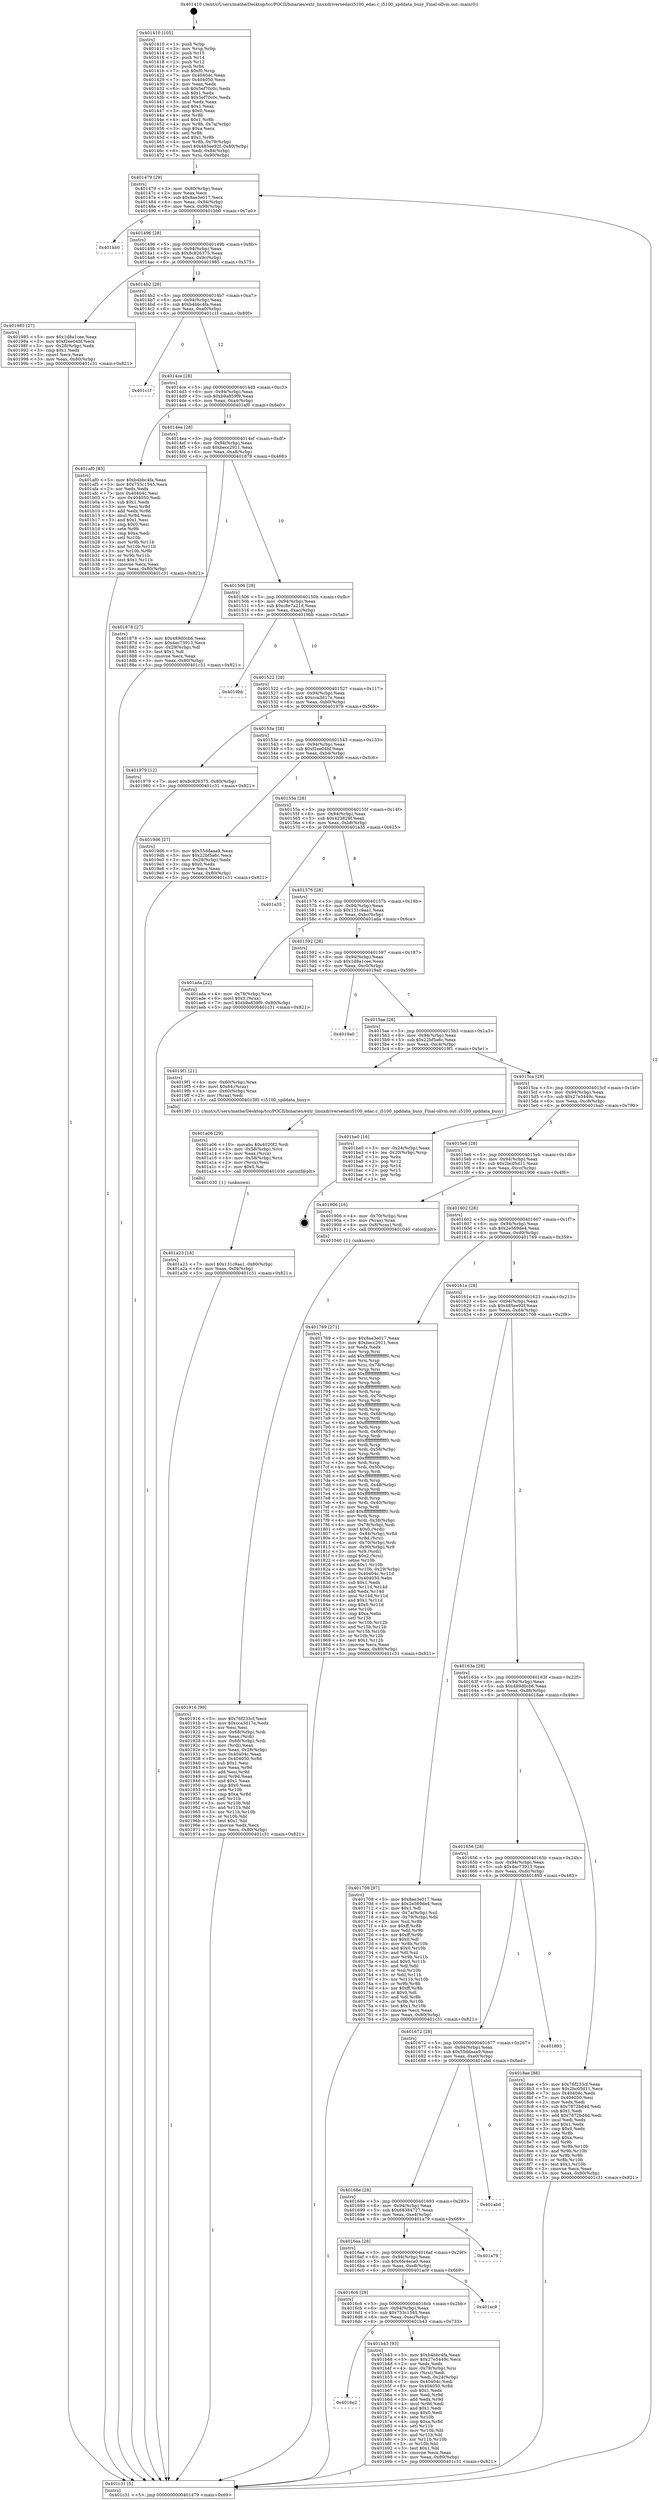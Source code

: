 digraph "0x401410" {
  label = "0x401410 (/mnt/c/Users/mathe/Desktop/tcc/POCII/binaries/extr_linuxdriversedaci5100_edac.c_i5100_spddata_busy_Final-ollvm.out::main(0))"
  labelloc = "t"
  node[shape=record]

  Entry [label="",width=0.3,height=0.3,shape=circle,fillcolor=black,style=filled]
  "0x401479" [label="{
     0x401479 [29]\l
     | [instrs]\l
     &nbsp;&nbsp;0x401479 \<+3\>: mov -0x80(%rbp),%eax\l
     &nbsp;&nbsp;0x40147c \<+2\>: mov %eax,%ecx\l
     &nbsp;&nbsp;0x40147e \<+6\>: sub $0x8ae3e017,%ecx\l
     &nbsp;&nbsp;0x401484 \<+6\>: mov %eax,-0x94(%rbp)\l
     &nbsp;&nbsp;0x40148a \<+6\>: mov %ecx,-0x98(%rbp)\l
     &nbsp;&nbsp;0x401490 \<+6\>: je 0000000000401bb0 \<main+0x7a0\>\l
  }"]
  "0x401bb0" [label="{
     0x401bb0\l
  }", style=dashed]
  "0x401496" [label="{
     0x401496 [28]\l
     | [instrs]\l
     &nbsp;&nbsp;0x401496 \<+5\>: jmp 000000000040149b \<main+0x8b\>\l
     &nbsp;&nbsp;0x40149b \<+6\>: mov -0x94(%rbp),%eax\l
     &nbsp;&nbsp;0x4014a1 \<+5\>: sub $0x8c826375,%eax\l
     &nbsp;&nbsp;0x4014a6 \<+6\>: mov %eax,-0x9c(%rbp)\l
     &nbsp;&nbsp;0x4014ac \<+6\>: je 0000000000401985 \<main+0x575\>\l
  }"]
  Exit [label="",width=0.3,height=0.3,shape=circle,fillcolor=black,style=filled,peripheries=2]
  "0x401985" [label="{
     0x401985 [27]\l
     | [instrs]\l
     &nbsp;&nbsp;0x401985 \<+5\>: mov $0x1d8a1cee,%eax\l
     &nbsp;&nbsp;0x40198a \<+5\>: mov $0xf2ee04bf,%ecx\l
     &nbsp;&nbsp;0x40198f \<+3\>: mov -0x28(%rbp),%edx\l
     &nbsp;&nbsp;0x401992 \<+3\>: cmp $0x1,%edx\l
     &nbsp;&nbsp;0x401995 \<+3\>: cmovl %ecx,%eax\l
     &nbsp;&nbsp;0x401998 \<+3\>: mov %eax,-0x80(%rbp)\l
     &nbsp;&nbsp;0x40199b \<+5\>: jmp 0000000000401c31 \<main+0x821\>\l
  }"]
  "0x4014b2" [label="{
     0x4014b2 [28]\l
     | [instrs]\l
     &nbsp;&nbsp;0x4014b2 \<+5\>: jmp 00000000004014b7 \<main+0xa7\>\l
     &nbsp;&nbsp;0x4014b7 \<+6\>: mov -0x94(%rbp),%eax\l
     &nbsp;&nbsp;0x4014bd \<+5\>: sub $0xb4bbc4fa,%eax\l
     &nbsp;&nbsp;0x4014c2 \<+6\>: mov %eax,-0xa0(%rbp)\l
     &nbsp;&nbsp;0x4014c8 \<+6\>: je 0000000000401c1f \<main+0x80f\>\l
  }"]
  "0x4016e2" [label="{
     0x4016e2\l
  }", style=dashed]
  "0x401c1f" [label="{
     0x401c1f\l
  }", style=dashed]
  "0x4014ce" [label="{
     0x4014ce [28]\l
     | [instrs]\l
     &nbsp;&nbsp;0x4014ce \<+5\>: jmp 00000000004014d3 \<main+0xc3\>\l
     &nbsp;&nbsp;0x4014d3 \<+6\>: mov -0x94(%rbp),%eax\l
     &nbsp;&nbsp;0x4014d9 \<+5\>: sub $0xb9a859f9,%eax\l
     &nbsp;&nbsp;0x4014de \<+6\>: mov %eax,-0xa4(%rbp)\l
     &nbsp;&nbsp;0x4014e4 \<+6\>: je 0000000000401af0 \<main+0x6e0\>\l
  }"]
  "0x401b43" [label="{
     0x401b43 [93]\l
     | [instrs]\l
     &nbsp;&nbsp;0x401b43 \<+5\>: mov $0xb4bbc4fa,%eax\l
     &nbsp;&nbsp;0x401b48 \<+5\>: mov $0x27e5449c,%ecx\l
     &nbsp;&nbsp;0x401b4d \<+2\>: xor %edx,%edx\l
     &nbsp;&nbsp;0x401b4f \<+4\>: mov -0x78(%rbp),%rsi\l
     &nbsp;&nbsp;0x401b53 \<+2\>: mov (%rsi),%edi\l
     &nbsp;&nbsp;0x401b55 \<+3\>: mov %edi,-0x24(%rbp)\l
     &nbsp;&nbsp;0x401b58 \<+7\>: mov 0x40404c,%edi\l
     &nbsp;&nbsp;0x401b5f \<+8\>: mov 0x404050,%r8d\l
     &nbsp;&nbsp;0x401b67 \<+3\>: sub $0x1,%edx\l
     &nbsp;&nbsp;0x401b6a \<+3\>: mov %edi,%r9d\l
     &nbsp;&nbsp;0x401b6d \<+3\>: add %edx,%r9d\l
     &nbsp;&nbsp;0x401b70 \<+4\>: imul %r9d,%edi\l
     &nbsp;&nbsp;0x401b74 \<+3\>: and $0x1,%edi\l
     &nbsp;&nbsp;0x401b77 \<+3\>: cmp $0x0,%edi\l
     &nbsp;&nbsp;0x401b7a \<+4\>: sete %r10b\l
     &nbsp;&nbsp;0x401b7e \<+4\>: cmp $0xa,%r8d\l
     &nbsp;&nbsp;0x401b82 \<+4\>: setl %r11b\l
     &nbsp;&nbsp;0x401b86 \<+3\>: mov %r10b,%bl\l
     &nbsp;&nbsp;0x401b89 \<+3\>: and %r11b,%bl\l
     &nbsp;&nbsp;0x401b8c \<+3\>: xor %r11b,%r10b\l
     &nbsp;&nbsp;0x401b8f \<+3\>: or %r10b,%bl\l
     &nbsp;&nbsp;0x401b92 \<+3\>: test $0x1,%bl\l
     &nbsp;&nbsp;0x401b95 \<+3\>: cmovne %ecx,%eax\l
     &nbsp;&nbsp;0x401b98 \<+3\>: mov %eax,-0x80(%rbp)\l
     &nbsp;&nbsp;0x401b9b \<+5\>: jmp 0000000000401c31 \<main+0x821\>\l
  }"]
  "0x401af0" [label="{
     0x401af0 [83]\l
     | [instrs]\l
     &nbsp;&nbsp;0x401af0 \<+5\>: mov $0xb4bbc4fa,%eax\l
     &nbsp;&nbsp;0x401af5 \<+5\>: mov $0x753c1545,%ecx\l
     &nbsp;&nbsp;0x401afa \<+2\>: xor %edx,%edx\l
     &nbsp;&nbsp;0x401afc \<+7\>: mov 0x40404c,%esi\l
     &nbsp;&nbsp;0x401b03 \<+7\>: mov 0x404050,%edi\l
     &nbsp;&nbsp;0x401b0a \<+3\>: sub $0x1,%edx\l
     &nbsp;&nbsp;0x401b0d \<+3\>: mov %esi,%r8d\l
     &nbsp;&nbsp;0x401b10 \<+3\>: add %edx,%r8d\l
     &nbsp;&nbsp;0x401b13 \<+4\>: imul %r8d,%esi\l
     &nbsp;&nbsp;0x401b17 \<+3\>: and $0x1,%esi\l
     &nbsp;&nbsp;0x401b1a \<+3\>: cmp $0x0,%esi\l
     &nbsp;&nbsp;0x401b1d \<+4\>: sete %r9b\l
     &nbsp;&nbsp;0x401b21 \<+3\>: cmp $0xa,%edi\l
     &nbsp;&nbsp;0x401b24 \<+4\>: setl %r10b\l
     &nbsp;&nbsp;0x401b28 \<+3\>: mov %r9b,%r11b\l
     &nbsp;&nbsp;0x401b2b \<+3\>: and %r10b,%r11b\l
     &nbsp;&nbsp;0x401b2e \<+3\>: xor %r10b,%r9b\l
     &nbsp;&nbsp;0x401b31 \<+3\>: or %r9b,%r11b\l
     &nbsp;&nbsp;0x401b34 \<+4\>: test $0x1,%r11b\l
     &nbsp;&nbsp;0x401b38 \<+3\>: cmovne %ecx,%eax\l
     &nbsp;&nbsp;0x401b3b \<+3\>: mov %eax,-0x80(%rbp)\l
     &nbsp;&nbsp;0x401b3e \<+5\>: jmp 0000000000401c31 \<main+0x821\>\l
  }"]
  "0x4014ea" [label="{
     0x4014ea [28]\l
     | [instrs]\l
     &nbsp;&nbsp;0x4014ea \<+5\>: jmp 00000000004014ef \<main+0xdf\>\l
     &nbsp;&nbsp;0x4014ef \<+6\>: mov -0x94(%rbp),%eax\l
     &nbsp;&nbsp;0x4014f5 \<+5\>: sub $0xbecc2911,%eax\l
     &nbsp;&nbsp;0x4014fa \<+6\>: mov %eax,-0xa8(%rbp)\l
     &nbsp;&nbsp;0x401500 \<+6\>: je 0000000000401878 \<main+0x468\>\l
  }"]
  "0x4016c6" [label="{
     0x4016c6 [28]\l
     | [instrs]\l
     &nbsp;&nbsp;0x4016c6 \<+5\>: jmp 00000000004016cb \<main+0x2bb\>\l
     &nbsp;&nbsp;0x4016cb \<+6\>: mov -0x94(%rbp),%eax\l
     &nbsp;&nbsp;0x4016d1 \<+5\>: sub $0x753c1545,%eax\l
     &nbsp;&nbsp;0x4016d6 \<+6\>: mov %eax,-0xec(%rbp)\l
     &nbsp;&nbsp;0x4016dc \<+6\>: je 0000000000401b43 \<main+0x733\>\l
  }"]
  "0x401878" [label="{
     0x401878 [27]\l
     | [instrs]\l
     &nbsp;&nbsp;0x401878 \<+5\>: mov $0x489d0cb6,%eax\l
     &nbsp;&nbsp;0x40187d \<+5\>: mov $0x4ec73913,%ecx\l
     &nbsp;&nbsp;0x401882 \<+3\>: mov -0x29(%rbp),%dl\l
     &nbsp;&nbsp;0x401885 \<+3\>: test $0x1,%dl\l
     &nbsp;&nbsp;0x401888 \<+3\>: cmovne %ecx,%eax\l
     &nbsp;&nbsp;0x40188b \<+3\>: mov %eax,-0x80(%rbp)\l
     &nbsp;&nbsp;0x40188e \<+5\>: jmp 0000000000401c31 \<main+0x821\>\l
  }"]
  "0x401506" [label="{
     0x401506 [28]\l
     | [instrs]\l
     &nbsp;&nbsp;0x401506 \<+5\>: jmp 000000000040150b \<main+0xfb\>\l
     &nbsp;&nbsp;0x40150b \<+6\>: mov -0x94(%rbp),%eax\l
     &nbsp;&nbsp;0x401511 \<+5\>: sub $0xc8e7a21d,%eax\l
     &nbsp;&nbsp;0x401516 \<+6\>: mov %eax,-0xac(%rbp)\l
     &nbsp;&nbsp;0x40151c \<+6\>: je 00000000004019bb \<main+0x5ab\>\l
  }"]
  "0x401ac9" [label="{
     0x401ac9\l
  }", style=dashed]
  "0x4019bb" [label="{
     0x4019bb\l
  }", style=dashed]
  "0x401522" [label="{
     0x401522 [28]\l
     | [instrs]\l
     &nbsp;&nbsp;0x401522 \<+5\>: jmp 0000000000401527 \<main+0x117\>\l
     &nbsp;&nbsp;0x401527 \<+6\>: mov -0x94(%rbp),%eax\l
     &nbsp;&nbsp;0x40152d \<+5\>: sub $0xcca3d17e,%eax\l
     &nbsp;&nbsp;0x401532 \<+6\>: mov %eax,-0xb0(%rbp)\l
     &nbsp;&nbsp;0x401538 \<+6\>: je 0000000000401979 \<main+0x569\>\l
  }"]
  "0x4016aa" [label="{
     0x4016aa [28]\l
     | [instrs]\l
     &nbsp;&nbsp;0x4016aa \<+5\>: jmp 00000000004016af \<main+0x29f\>\l
     &nbsp;&nbsp;0x4016af \<+6\>: mov -0x94(%rbp),%eax\l
     &nbsp;&nbsp;0x4016b5 \<+5\>: sub $0x6fe4eca0,%eax\l
     &nbsp;&nbsp;0x4016ba \<+6\>: mov %eax,-0xe8(%rbp)\l
     &nbsp;&nbsp;0x4016c0 \<+6\>: je 0000000000401ac9 \<main+0x6b9\>\l
  }"]
  "0x401979" [label="{
     0x401979 [12]\l
     | [instrs]\l
     &nbsp;&nbsp;0x401979 \<+7\>: movl $0x8c826375,-0x80(%rbp)\l
     &nbsp;&nbsp;0x401980 \<+5\>: jmp 0000000000401c31 \<main+0x821\>\l
  }"]
  "0x40153e" [label="{
     0x40153e [28]\l
     | [instrs]\l
     &nbsp;&nbsp;0x40153e \<+5\>: jmp 0000000000401543 \<main+0x133\>\l
     &nbsp;&nbsp;0x401543 \<+6\>: mov -0x94(%rbp),%eax\l
     &nbsp;&nbsp;0x401549 \<+5\>: sub $0xf2ee04bf,%eax\l
     &nbsp;&nbsp;0x40154e \<+6\>: mov %eax,-0xb4(%rbp)\l
     &nbsp;&nbsp;0x401554 \<+6\>: je 00000000004019d6 \<main+0x5c6\>\l
  }"]
  "0x401a79" [label="{
     0x401a79\l
  }", style=dashed]
  "0x4019d6" [label="{
     0x4019d6 [27]\l
     | [instrs]\l
     &nbsp;&nbsp;0x4019d6 \<+5\>: mov $0x55ddaaa9,%eax\l
     &nbsp;&nbsp;0x4019db \<+5\>: mov $0x22bf5a6c,%ecx\l
     &nbsp;&nbsp;0x4019e0 \<+3\>: mov -0x28(%rbp),%edx\l
     &nbsp;&nbsp;0x4019e3 \<+3\>: cmp $0x0,%edx\l
     &nbsp;&nbsp;0x4019e6 \<+3\>: cmove %ecx,%eax\l
     &nbsp;&nbsp;0x4019e9 \<+3\>: mov %eax,-0x80(%rbp)\l
     &nbsp;&nbsp;0x4019ec \<+5\>: jmp 0000000000401c31 \<main+0x821\>\l
  }"]
  "0x40155a" [label="{
     0x40155a [28]\l
     | [instrs]\l
     &nbsp;&nbsp;0x40155a \<+5\>: jmp 000000000040155f \<main+0x14f\>\l
     &nbsp;&nbsp;0x40155f \<+6\>: mov -0x94(%rbp),%eax\l
     &nbsp;&nbsp;0x401565 \<+5\>: sub $0x423829f,%eax\l
     &nbsp;&nbsp;0x40156a \<+6\>: mov %eax,-0xb8(%rbp)\l
     &nbsp;&nbsp;0x401570 \<+6\>: je 0000000000401a35 \<main+0x625\>\l
  }"]
  "0x40168e" [label="{
     0x40168e [28]\l
     | [instrs]\l
     &nbsp;&nbsp;0x40168e \<+5\>: jmp 0000000000401693 \<main+0x283\>\l
     &nbsp;&nbsp;0x401693 \<+6\>: mov -0x94(%rbp),%eax\l
     &nbsp;&nbsp;0x401699 \<+5\>: sub $0x68384727,%eax\l
     &nbsp;&nbsp;0x40169e \<+6\>: mov %eax,-0xe4(%rbp)\l
     &nbsp;&nbsp;0x4016a4 \<+6\>: je 0000000000401a79 \<main+0x669\>\l
  }"]
  "0x401a35" [label="{
     0x401a35\l
  }", style=dashed]
  "0x401576" [label="{
     0x401576 [28]\l
     | [instrs]\l
     &nbsp;&nbsp;0x401576 \<+5\>: jmp 000000000040157b \<main+0x16b\>\l
     &nbsp;&nbsp;0x40157b \<+6\>: mov -0x94(%rbp),%eax\l
     &nbsp;&nbsp;0x401581 \<+5\>: sub $0x131c9aa1,%eax\l
     &nbsp;&nbsp;0x401586 \<+6\>: mov %eax,-0xbc(%rbp)\l
     &nbsp;&nbsp;0x40158c \<+6\>: je 0000000000401ada \<main+0x6ca\>\l
  }"]
  "0x401abd" [label="{
     0x401abd\l
  }", style=dashed]
  "0x401ada" [label="{
     0x401ada [22]\l
     | [instrs]\l
     &nbsp;&nbsp;0x401ada \<+4\>: mov -0x78(%rbp),%rax\l
     &nbsp;&nbsp;0x401ade \<+6\>: movl $0x0,(%rax)\l
     &nbsp;&nbsp;0x401ae4 \<+7\>: movl $0xb9a859f9,-0x80(%rbp)\l
     &nbsp;&nbsp;0x401aeb \<+5\>: jmp 0000000000401c31 \<main+0x821\>\l
  }"]
  "0x401592" [label="{
     0x401592 [28]\l
     | [instrs]\l
     &nbsp;&nbsp;0x401592 \<+5\>: jmp 0000000000401597 \<main+0x187\>\l
     &nbsp;&nbsp;0x401597 \<+6\>: mov -0x94(%rbp),%eax\l
     &nbsp;&nbsp;0x40159d \<+5\>: sub $0x1d8a1cee,%eax\l
     &nbsp;&nbsp;0x4015a2 \<+6\>: mov %eax,-0xc0(%rbp)\l
     &nbsp;&nbsp;0x4015a8 \<+6\>: je 00000000004019a0 \<main+0x590\>\l
  }"]
  "0x401672" [label="{
     0x401672 [28]\l
     | [instrs]\l
     &nbsp;&nbsp;0x401672 \<+5\>: jmp 0000000000401677 \<main+0x267\>\l
     &nbsp;&nbsp;0x401677 \<+6\>: mov -0x94(%rbp),%eax\l
     &nbsp;&nbsp;0x40167d \<+5\>: sub $0x55ddaaa9,%eax\l
     &nbsp;&nbsp;0x401682 \<+6\>: mov %eax,-0xe0(%rbp)\l
     &nbsp;&nbsp;0x401688 \<+6\>: je 0000000000401abd \<main+0x6ad\>\l
  }"]
  "0x4019a0" [label="{
     0x4019a0\l
  }", style=dashed]
  "0x4015ae" [label="{
     0x4015ae [28]\l
     | [instrs]\l
     &nbsp;&nbsp;0x4015ae \<+5\>: jmp 00000000004015b3 \<main+0x1a3\>\l
     &nbsp;&nbsp;0x4015b3 \<+6\>: mov -0x94(%rbp),%eax\l
     &nbsp;&nbsp;0x4015b9 \<+5\>: sub $0x22bf5a6c,%eax\l
     &nbsp;&nbsp;0x4015be \<+6\>: mov %eax,-0xc4(%rbp)\l
     &nbsp;&nbsp;0x4015c4 \<+6\>: je 00000000004019f1 \<main+0x5e1\>\l
  }"]
  "0x401893" [label="{
     0x401893\l
  }", style=dashed]
  "0x4019f1" [label="{
     0x4019f1 [21]\l
     | [instrs]\l
     &nbsp;&nbsp;0x4019f1 \<+4\>: mov -0x60(%rbp),%rax\l
     &nbsp;&nbsp;0x4019f5 \<+6\>: movl $0x64,(%rax)\l
     &nbsp;&nbsp;0x4019fb \<+4\>: mov -0x60(%rbp),%rax\l
     &nbsp;&nbsp;0x4019ff \<+2\>: mov (%rax),%edi\l
     &nbsp;&nbsp;0x401a01 \<+5\>: call 00000000004013f0 \<i5100_spddata_busy\>\l
     | [calls]\l
     &nbsp;&nbsp;0x4013f0 \{1\} (/mnt/c/Users/mathe/Desktop/tcc/POCII/binaries/extr_linuxdriversedaci5100_edac.c_i5100_spddata_busy_Final-ollvm.out::i5100_spddata_busy)\l
  }"]
  "0x4015ca" [label="{
     0x4015ca [28]\l
     | [instrs]\l
     &nbsp;&nbsp;0x4015ca \<+5\>: jmp 00000000004015cf \<main+0x1bf\>\l
     &nbsp;&nbsp;0x4015cf \<+6\>: mov -0x94(%rbp),%eax\l
     &nbsp;&nbsp;0x4015d5 \<+5\>: sub $0x27e5449c,%eax\l
     &nbsp;&nbsp;0x4015da \<+6\>: mov %eax,-0xc8(%rbp)\l
     &nbsp;&nbsp;0x4015e0 \<+6\>: je 0000000000401ba0 \<main+0x790\>\l
  }"]
  "0x401a23" [label="{
     0x401a23 [18]\l
     | [instrs]\l
     &nbsp;&nbsp;0x401a23 \<+7\>: movl $0x131c9aa1,-0x80(%rbp)\l
     &nbsp;&nbsp;0x401a2a \<+6\>: mov %eax,-0xf4(%rbp)\l
     &nbsp;&nbsp;0x401a30 \<+5\>: jmp 0000000000401c31 \<main+0x821\>\l
  }"]
  "0x401ba0" [label="{
     0x401ba0 [16]\l
     | [instrs]\l
     &nbsp;&nbsp;0x401ba0 \<+3\>: mov -0x24(%rbp),%eax\l
     &nbsp;&nbsp;0x401ba3 \<+4\>: lea -0x20(%rbp),%rsp\l
     &nbsp;&nbsp;0x401ba7 \<+1\>: pop %rbx\l
     &nbsp;&nbsp;0x401ba8 \<+2\>: pop %r12\l
     &nbsp;&nbsp;0x401baa \<+2\>: pop %r14\l
     &nbsp;&nbsp;0x401bac \<+2\>: pop %r15\l
     &nbsp;&nbsp;0x401bae \<+1\>: pop %rbp\l
     &nbsp;&nbsp;0x401baf \<+1\>: ret\l
  }"]
  "0x4015e6" [label="{
     0x4015e6 [28]\l
     | [instrs]\l
     &nbsp;&nbsp;0x4015e6 \<+5\>: jmp 00000000004015eb \<main+0x1db\>\l
     &nbsp;&nbsp;0x4015eb \<+6\>: mov -0x94(%rbp),%eax\l
     &nbsp;&nbsp;0x4015f1 \<+5\>: sub $0x2bc05d11,%eax\l
     &nbsp;&nbsp;0x4015f6 \<+6\>: mov %eax,-0xcc(%rbp)\l
     &nbsp;&nbsp;0x4015fc \<+6\>: je 0000000000401906 \<main+0x4f6\>\l
  }"]
  "0x401a06" [label="{
     0x401a06 [29]\l
     | [instrs]\l
     &nbsp;&nbsp;0x401a06 \<+10\>: movabs $0x4020f2,%rdi\l
     &nbsp;&nbsp;0x401a10 \<+4\>: mov -0x58(%rbp),%rcx\l
     &nbsp;&nbsp;0x401a14 \<+2\>: mov %eax,(%rcx)\l
     &nbsp;&nbsp;0x401a16 \<+4\>: mov -0x58(%rbp),%rcx\l
     &nbsp;&nbsp;0x401a1a \<+2\>: mov (%rcx),%esi\l
     &nbsp;&nbsp;0x401a1c \<+2\>: mov $0x0,%al\l
     &nbsp;&nbsp;0x401a1e \<+5\>: call 0000000000401030 \<printf@plt\>\l
     | [calls]\l
     &nbsp;&nbsp;0x401030 \{1\} (unknown)\l
  }"]
  "0x401906" [label="{
     0x401906 [16]\l
     | [instrs]\l
     &nbsp;&nbsp;0x401906 \<+4\>: mov -0x70(%rbp),%rax\l
     &nbsp;&nbsp;0x40190a \<+3\>: mov (%rax),%rax\l
     &nbsp;&nbsp;0x40190d \<+4\>: mov 0x8(%rax),%rdi\l
     &nbsp;&nbsp;0x401911 \<+5\>: call 0000000000401040 \<atoi@plt\>\l
     | [calls]\l
     &nbsp;&nbsp;0x401040 \{1\} (unknown)\l
  }"]
  "0x401602" [label="{
     0x401602 [28]\l
     | [instrs]\l
     &nbsp;&nbsp;0x401602 \<+5\>: jmp 0000000000401607 \<main+0x1f7\>\l
     &nbsp;&nbsp;0x401607 \<+6\>: mov -0x94(%rbp),%eax\l
     &nbsp;&nbsp;0x40160d \<+5\>: sub $0x2e569de4,%eax\l
     &nbsp;&nbsp;0x401612 \<+6\>: mov %eax,-0xd0(%rbp)\l
     &nbsp;&nbsp;0x401618 \<+6\>: je 0000000000401769 \<main+0x359\>\l
  }"]
  "0x401916" [label="{
     0x401916 [99]\l
     | [instrs]\l
     &nbsp;&nbsp;0x401916 \<+5\>: mov $0x76f233cf,%ecx\l
     &nbsp;&nbsp;0x40191b \<+5\>: mov $0xcca3d17e,%edx\l
     &nbsp;&nbsp;0x401920 \<+2\>: xor %esi,%esi\l
     &nbsp;&nbsp;0x401922 \<+4\>: mov -0x68(%rbp),%rdi\l
     &nbsp;&nbsp;0x401926 \<+2\>: mov %eax,(%rdi)\l
     &nbsp;&nbsp;0x401928 \<+4\>: mov -0x68(%rbp),%rdi\l
     &nbsp;&nbsp;0x40192c \<+2\>: mov (%rdi),%eax\l
     &nbsp;&nbsp;0x40192e \<+3\>: mov %eax,-0x28(%rbp)\l
     &nbsp;&nbsp;0x401931 \<+7\>: mov 0x40404c,%eax\l
     &nbsp;&nbsp;0x401938 \<+8\>: mov 0x404050,%r8d\l
     &nbsp;&nbsp;0x401940 \<+3\>: sub $0x1,%esi\l
     &nbsp;&nbsp;0x401943 \<+3\>: mov %eax,%r9d\l
     &nbsp;&nbsp;0x401946 \<+3\>: add %esi,%r9d\l
     &nbsp;&nbsp;0x401949 \<+4\>: imul %r9d,%eax\l
     &nbsp;&nbsp;0x40194d \<+3\>: and $0x1,%eax\l
     &nbsp;&nbsp;0x401950 \<+3\>: cmp $0x0,%eax\l
     &nbsp;&nbsp;0x401953 \<+4\>: sete %r10b\l
     &nbsp;&nbsp;0x401957 \<+4\>: cmp $0xa,%r8d\l
     &nbsp;&nbsp;0x40195b \<+4\>: setl %r11b\l
     &nbsp;&nbsp;0x40195f \<+3\>: mov %r10b,%bl\l
     &nbsp;&nbsp;0x401962 \<+3\>: and %r11b,%bl\l
     &nbsp;&nbsp;0x401965 \<+3\>: xor %r11b,%r10b\l
     &nbsp;&nbsp;0x401968 \<+3\>: or %r10b,%bl\l
     &nbsp;&nbsp;0x40196b \<+3\>: test $0x1,%bl\l
     &nbsp;&nbsp;0x40196e \<+3\>: cmovne %edx,%ecx\l
     &nbsp;&nbsp;0x401971 \<+3\>: mov %ecx,-0x80(%rbp)\l
     &nbsp;&nbsp;0x401974 \<+5\>: jmp 0000000000401c31 \<main+0x821\>\l
  }"]
  "0x401769" [label="{
     0x401769 [271]\l
     | [instrs]\l
     &nbsp;&nbsp;0x401769 \<+5\>: mov $0x8ae3e017,%eax\l
     &nbsp;&nbsp;0x40176e \<+5\>: mov $0xbecc2911,%ecx\l
     &nbsp;&nbsp;0x401773 \<+2\>: xor %edx,%edx\l
     &nbsp;&nbsp;0x401775 \<+3\>: mov %rsp,%rsi\l
     &nbsp;&nbsp;0x401778 \<+4\>: add $0xfffffffffffffff0,%rsi\l
     &nbsp;&nbsp;0x40177c \<+3\>: mov %rsi,%rsp\l
     &nbsp;&nbsp;0x40177f \<+4\>: mov %rsi,-0x78(%rbp)\l
     &nbsp;&nbsp;0x401783 \<+3\>: mov %rsp,%rsi\l
     &nbsp;&nbsp;0x401786 \<+4\>: add $0xfffffffffffffff0,%rsi\l
     &nbsp;&nbsp;0x40178a \<+3\>: mov %rsi,%rsp\l
     &nbsp;&nbsp;0x40178d \<+3\>: mov %rsp,%rdi\l
     &nbsp;&nbsp;0x401790 \<+4\>: add $0xfffffffffffffff0,%rdi\l
     &nbsp;&nbsp;0x401794 \<+3\>: mov %rdi,%rsp\l
     &nbsp;&nbsp;0x401797 \<+4\>: mov %rdi,-0x70(%rbp)\l
     &nbsp;&nbsp;0x40179b \<+3\>: mov %rsp,%rdi\l
     &nbsp;&nbsp;0x40179e \<+4\>: add $0xfffffffffffffff0,%rdi\l
     &nbsp;&nbsp;0x4017a2 \<+3\>: mov %rdi,%rsp\l
     &nbsp;&nbsp;0x4017a5 \<+4\>: mov %rdi,-0x68(%rbp)\l
     &nbsp;&nbsp;0x4017a9 \<+3\>: mov %rsp,%rdi\l
     &nbsp;&nbsp;0x4017ac \<+4\>: add $0xfffffffffffffff0,%rdi\l
     &nbsp;&nbsp;0x4017b0 \<+3\>: mov %rdi,%rsp\l
     &nbsp;&nbsp;0x4017b3 \<+4\>: mov %rdi,-0x60(%rbp)\l
     &nbsp;&nbsp;0x4017b7 \<+3\>: mov %rsp,%rdi\l
     &nbsp;&nbsp;0x4017ba \<+4\>: add $0xfffffffffffffff0,%rdi\l
     &nbsp;&nbsp;0x4017be \<+3\>: mov %rdi,%rsp\l
     &nbsp;&nbsp;0x4017c1 \<+4\>: mov %rdi,-0x58(%rbp)\l
     &nbsp;&nbsp;0x4017c5 \<+3\>: mov %rsp,%rdi\l
     &nbsp;&nbsp;0x4017c8 \<+4\>: add $0xfffffffffffffff0,%rdi\l
     &nbsp;&nbsp;0x4017cc \<+3\>: mov %rdi,%rsp\l
     &nbsp;&nbsp;0x4017cf \<+4\>: mov %rdi,-0x50(%rbp)\l
     &nbsp;&nbsp;0x4017d3 \<+3\>: mov %rsp,%rdi\l
     &nbsp;&nbsp;0x4017d6 \<+4\>: add $0xfffffffffffffff0,%rdi\l
     &nbsp;&nbsp;0x4017da \<+3\>: mov %rdi,%rsp\l
     &nbsp;&nbsp;0x4017dd \<+4\>: mov %rdi,-0x48(%rbp)\l
     &nbsp;&nbsp;0x4017e1 \<+3\>: mov %rsp,%rdi\l
     &nbsp;&nbsp;0x4017e4 \<+4\>: add $0xfffffffffffffff0,%rdi\l
     &nbsp;&nbsp;0x4017e8 \<+3\>: mov %rdi,%rsp\l
     &nbsp;&nbsp;0x4017eb \<+4\>: mov %rdi,-0x40(%rbp)\l
     &nbsp;&nbsp;0x4017ef \<+3\>: mov %rsp,%rdi\l
     &nbsp;&nbsp;0x4017f2 \<+4\>: add $0xfffffffffffffff0,%rdi\l
     &nbsp;&nbsp;0x4017f6 \<+3\>: mov %rdi,%rsp\l
     &nbsp;&nbsp;0x4017f9 \<+4\>: mov %rdi,-0x38(%rbp)\l
     &nbsp;&nbsp;0x4017fd \<+4\>: mov -0x78(%rbp),%rdi\l
     &nbsp;&nbsp;0x401801 \<+6\>: movl $0x0,(%rdi)\l
     &nbsp;&nbsp;0x401807 \<+7\>: mov -0x84(%rbp),%r8d\l
     &nbsp;&nbsp;0x40180e \<+3\>: mov %r8d,(%rsi)\l
     &nbsp;&nbsp;0x401811 \<+4\>: mov -0x70(%rbp),%rdi\l
     &nbsp;&nbsp;0x401815 \<+7\>: mov -0x90(%rbp),%r9\l
     &nbsp;&nbsp;0x40181c \<+3\>: mov %r9,(%rdi)\l
     &nbsp;&nbsp;0x40181f \<+3\>: cmpl $0x2,(%rsi)\l
     &nbsp;&nbsp;0x401822 \<+4\>: setne %r10b\l
     &nbsp;&nbsp;0x401826 \<+4\>: and $0x1,%r10b\l
     &nbsp;&nbsp;0x40182a \<+4\>: mov %r10b,-0x29(%rbp)\l
     &nbsp;&nbsp;0x40182e \<+8\>: mov 0x40404c,%r11d\l
     &nbsp;&nbsp;0x401836 \<+7\>: mov 0x404050,%ebx\l
     &nbsp;&nbsp;0x40183d \<+3\>: sub $0x1,%edx\l
     &nbsp;&nbsp;0x401840 \<+3\>: mov %r11d,%r14d\l
     &nbsp;&nbsp;0x401843 \<+3\>: add %edx,%r14d\l
     &nbsp;&nbsp;0x401846 \<+4\>: imul %r14d,%r11d\l
     &nbsp;&nbsp;0x40184a \<+4\>: and $0x1,%r11d\l
     &nbsp;&nbsp;0x40184e \<+4\>: cmp $0x0,%r11d\l
     &nbsp;&nbsp;0x401852 \<+4\>: sete %r10b\l
     &nbsp;&nbsp;0x401856 \<+3\>: cmp $0xa,%ebx\l
     &nbsp;&nbsp;0x401859 \<+4\>: setl %r15b\l
     &nbsp;&nbsp;0x40185d \<+3\>: mov %r10b,%r12b\l
     &nbsp;&nbsp;0x401860 \<+3\>: and %r15b,%r12b\l
     &nbsp;&nbsp;0x401863 \<+3\>: xor %r15b,%r10b\l
     &nbsp;&nbsp;0x401866 \<+3\>: or %r10b,%r12b\l
     &nbsp;&nbsp;0x401869 \<+4\>: test $0x1,%r12b\l
     &nbsp;&nbsp;0x40186d \<+3\>: cmovne %ecx,%eax\l
     &nbsp;&nbsp;0x401870 \<+3\>: mov %eax,-0x80(%rbp)\l
     &nbsp;&nbsp;0x401873 \<+5\>: jmp 0000000000401c31 \<main+0x821\>\l
  }"]
  "0x40161e" [label="{
     0x40161e [28]\l
     | [instrs]\l
     &nbsp;&nbsp;0x40161e \<+5\>: jmp 0000000000401623 \<main+0x213\>\l
     &nbsp;&nbsp;0x401623 \<+6\>: mov -0x94(%rbp),%eax\l
     &nbsp;&nbsp;0x401629 \<+5\>: sub $0x485ee92f,%eax\l
     &nbsp;&nbsp;0x40162e \<+6\>: mov %eax,-0xd4(%rbp)\l
     &nbsp;&nbsp;0x401634 \<+6\>: je 0000000000401708 \<main+0x2f8\>\l
  }"]
  "0x401656" [label="{
     0x401656 [28]\l
     | [instrs]\l
     &nbsp;&nbsp;0x401656 \<+5\>: jmp 000000000040165b \<main+0x24b\>\l
     &nbsp;&nbsp;0x40165b \<+6\>: mov -0x94(%rbp),%eax\l
     &nbsp;&nbsp;0x401661 \<+5\>: sub $0x4ec73913,%eax\l
     &nbsp;&nbsp;0x401666 \<+6\>: mov %eax,-0xdc(%rbp)\l
     &nbsp;&nbsp;0x40166c \<+6\>: je 0000000000401893 \<main+0x483\>\l
  }"]
  "0x401708" [label="{
     0x401708 [97]\l
     | [instrs]\l
     &nbsp;&nbsp;0x401708 \<+5\>: mov $0x8ae3e017,%eax\l
     &nbsp;&nbsp;0x40170d \<+5\>: mov $0x2e569de4,%ecx\l
     &nbsp;&nbsp;0x401712 \<+2\>: mov $0x1,%dl\l
     &nbsp;&nbsp;0x401714 \<+4\>: mov -0x7a(%rbp),%sil\l
     &nbsp;&nbsp;0x401718 \<+4\>: mov -0x79(%rbp),%dil\l
     &nbsp;&nbsp;0x40171c \<+3\>: mov %sil,%r8b\l
     &nbsp;&nbsp;0x40171f \<+4\>: xor $0xff,%r8b\l
     &nbsp;&nbsp;0x401723 \<+3\>: mov %dil,%r9b\l
     &nbsp;&nbsp;0x401726 \<+4\>: xor $0xff,%r9b\l
     &nbsp;&nbsp;0x40172a \<+3\>: xor $0x0,%dl\l
     &nbsp;&nbsp;0x40172d \<+3\>: mov %r8b,%r10b\l
     &nbsp;&nbsp;0x401730 \<+4\>: and $0x0,%r10b\l
     &nbsp;&nbsp;0x401734 \<+3\>: and %dl,%sil\l
     &nbsp;&nbsp;0x401737 \<+3\>: mov %r9b,%r11b\l
     &nbsp;&nbsp;0x40173a \<+4\>: and $0x0,%r11b\l
     &nbsp;&nbsp;0x40173e \<+3\>: and %dl,%dil\l
     &nbsp;&nbsp;0x401741 \<+3\>: or %sil,%r10b\l
     &nbsp;&nbsp;0x401744 \<+3\>: or %dil,%r11b\l
     &nbsp;&nbsp;0x401747 \<+3\>: xor %r11b,%r10b\l
     &nbsp;&nbsp;0x40174a \<+3\>: or %r9b,%r8b\l
     &nbsp;&nbsp;0x40174d \<+4\>: xor $0xff,%r8b\l
     &nbsp;&nbsp;0x401751 \<+3\>: or $0x0,%dl\l
     &nbsp;&nbsp;0x401754 \<+3\>: and %dl,%r8b\l
     &nbsp;&nbsp;0x401757 \<+3\>: or %r8b,%r10b\l
     &nbsp;&nbsp;0x40175a \<+4\>: test $0x1,%r10b\l
     &nbsp;&nbsp;0x40175e \<+3\>: cmovne %ecx,%eax\l
     &nbsp;&nbsp;0x401761 \<+3\>: mov %eax,-0x80(%rbp)\l
     &nbsp;&nbsp;0x401764 \<+5\>: jmp 0000000000401c31 \<main+0x821\>\l
  }"]
  "0x40163a" [label="{
     0x40163a [28]\l
     | [instrs]\l
     &nbsp;&nbsp;0x40163a \<+5\>: jmp 000000000040163f \<main+0x22f\>\l
     &nbsp;&nbsp;0x40163f \<+6\>: mov -0x94(%rbp),%eax\l
     &nbsp;&nbsp;0x401645 \<+5\>: sub $0x489d0cb6,%eax\l
     &nbsp;&nbsp;0x40164a \<+6\>: mov %eax,-0xd8(%rbp)\l
     &nbsp;&nbsp;0x401650 \<+6\>: je 00000000004018ae \<main+0x49e\>\l
  }"]
  "0x401c31" [label="{
     0x401c31 [5]\l
     | [instrs]\l
     &nbsp;&nbsp;0x401c31 \<+5\>: jmp 0000000000401479 \<main+0x69\>\l
  }"]
  "0x401410" [label="{
     0x401410 [105]\l
     | [instrs]\l
     &nbsp;&nbsp;0x401410 \<+1\>: push %rbp\l
     &nbsp;&nbsp;0x401411 \<+3\>: mov %rsp,%rbp\l
     &nbsp;&nbsp;0x401414 \<+2\>: push %r15\l
     &nbsp;&nbsp;0x401416 \<+2\>: push %r14\l
     &nbsp;&nbsp;0x401418 \<+2\>: push %r12\l
     &nbsp;&nbsp;0x40141a \<+1\>: push %rbx\l
     &nbsp;&nbsp;0x40141b \<+7\>: sub $0xf0,%rsp\l
     &nbsp;&nbsp;0x401422 \<+7\>: mov 0x40404c,%eax\l
     &nbsp;&nbsp;0x401429 \<+7\>: mov 0x404050,%ecx\l
     &nbsp;&nbsp;0x401430 \<+2\>: mov %eax,%edx\l
     &nbsp;&nbsp;0x401432 \<+6\>: sub $0x5ef70c0c,%edx\l
     &nbsp;&nbsp;0x401438 \<+3\>: sub $0x1,%edx\l
     &nbsp;&nbsp;0x40143b \<+6\>: add $0x5ef70c0c,%edx\l
     &nbsp;&nbsp;0x401441 \<+3\>: imul %edx,%eax\l
     &nbsp;&nbsp;0x401444 \<+3\>: and $0x1,%eax\l
     &nbsp;&nbsp;0x401447 \<+3\>: cmp $0x0,%eax\l
     &nbsp;&nbsp;0x40144a \<+4\>: sete %r8b\l
     &nbsp;&nbsp;0x40144e \<+4\>: and $0x1,%r8b\l
     &nbsp;&nbsp;0x401452 \<+4\>: mov %r8b,-0x7a(%rbp)\l
     &nbsp;&nbsp;0x401456 \<+3\>: cmp $0xa,%ecx\l
     &nbsp;&nbsp;0x401459 \<+4\>: setl %r8b\l
     &nbsp;&nbsp;0x40145d \<+4\>: and $0x1,%r8b\l
     &nbsp;&nbsp;0x401461 \<+4\>: mov %r8b,-0x79(%rbp)\l
     &nbsp;&nbsp;0x401465 \<+7\>: movl $0x485ee92f,-0x80(%rbp)\l
     &nbsp;&nbsp;0x40146c \<+6\>: mov %edi,-0x84(%rbp)\l
     &nbsp;&nbsp;0x401472 \<+7\>: mov %rsi,-0x90(%rbp)\l
  }"]
  "0x4018ae" [label="{
     0x4018ae [88]\l
     | [instrs]\l
     &nbsp;&nbsp;0x4018ae \<+5\>: mov $0x76f233cf,%eax\l
     &nbsp;&nbsp;0x4018b3 \<+5\>: mov $0x2bc05d11,%ecx\l
     &nbsp;&nbsp;0x4018b8 \<+7\>: mov 0x40404c,%edx\l
     &nbsp;&nbsp;0x4018bf \<+7\>: mov 0x404050,%esi\l
     &nbsp;&nbsp;0x4018c6 \<+2\>: mov %edx,%edi\l
     &nbsp;&nbsp;0x4018c8 \<+6\>: sub $0x7872bd4d,%edi\l
     &nbsp;&nbsp;0x4018ce \<+3\>: sub $0x1,%edi\l
     &nbsp;&nbsp;0x4018d1 \<+6\>: add $0x7872bd4d,%edi\l
     &nbsp;&nbsp;0x4018d7 \<+3\>: imul %edi,%edx\l
     &nbsp;&nbsp;0x4018da \<+3\>: and $0x1,%edx\l
     &nbsp;&nbsp;0x4018dd \<+3\>: cmp $0x0,%edx\l
     &nbsp;&nbsp;0x4018e0 \<+4\>: sete %r8b\l
     &nbsp;&nbsp;0x4018e4 \<+3\>: cmp $0xa,%esi\l
     &nbsp;&nbsp;0x4018e7 \<+4\>: setl %r9b\l
     &nbsp;&nbsp;0x4018eb \<+3\>: mov %r8b,%r10b\l
     &nbsp;&nbsp;0x4018ee \<+3\>: and %r9b,%r10b\l
     &nbsp;&nbsp;0x4018f1 \<+3\>: xor %r9b,%r8b\l
     &nbsp;&nbsp;0x4018f4 \<+3\>: or %r8b,%r10b\l
     &nbsp;&nbsp;0x4018f7 \<+4\>: test $0x1,%r10b\l
     &nbsp;&nbsp;0x4018fb \<+3\>: cmovne %ecx,%eax\l
     &nbsp;&nbsp;0x4018fe \<+3\>: mov %eax,-0x80(%rbp)\l
     &nbsp;&nbsp;0x401901 \<+5\>: jmp 0000000000401c31 \<main+0x821\>\l
  }"]
  Entry -> "0x401410" [label=" 1"]
  "0x401479" -> "0x401bb0" [label=" 0"]
  "0x401479" -> "0x401496" [label=" 13"]
  "0x401ba0" -> Exit [label=" 1"]
  "0x401496" -> "0x401985" [label=" 1"]
  "0x401496" -> "0x4014b2" [label=" 12"]
  "0x401b43" -> "0x401c31" [label=" 1"]
  "0x4014b2" -> "0x401c1f" [label=" 0"]
  "0x4014b2" -> "0x4014ce" [label=" 12"]
  "0x4016c6" -> "0x4016e2" [label=" 0"]
  "0x4014ce" -> "0x401af0" [label=" 1"]
  "0x4014ce" -> "0x4014ea" [label=" 11"]
  "0x4016c6" -> "0x401b43" [label=" 1"]
  "0x4014ea" -> "0x401878" [label=" 1"]
  "0x4014ea" -> "0x401506" [label=" 10"]
  "0x4016aa" -> "0x4016c6" [label=" 1"]
  "0x401506" -> "0x4019bb" [label=" 0"]
  "0x401506" -> "0x401522" [label=" 10"]
  "0x4016aa" -> "0x401ac9" [label=" 0"]
  "0x401522" -> "0x401979" [label=" 1"]
  "0x401522" -> "0x40153e" [label=" 9"]
  "0x40168e" -> "0x4016aa" [label=" 1"]
  "0x40153e" -> "0x4019d6" [label=" 1"]
  "0x40153e" -> "0x40155a" [label=" 8"]
  "0x40168e" -> "0x401a79" [label=" 0"]
  "0x40155a" -> "0x401a35" [label=" 0"]
  "0x40155a" -> "0x401576" [label=" 8"]
  "0x401672" -> "0x40168e" [label=" 1"]
  "0x401576" -> "0x401ada" [label=" 1"]
  "0x401576" -> "0x401592" [label=" 7"]
  "0x401672" -> "0x401abd" [label=" 0"]
  "0x401592" -> "0x4019a0" [label=" 0"]
  "0x401592" -> "0x4015ae" [label=" 7"]
  "0x401656" -> "0x401672" [label=" 1"]
  "0x4015ae" -> "0x4019f1" [label=" 1"]
  "0x4015ae" -> "0x4015ca" [label=" 6"]
  "0x401656" -> "0x401893" [label=" 0"]
  "0x4015ca" -> "0x401ba0" [label=" 1"]
  "0x4015ca" -> "0x4015e6" [label=" 5"]
  "0x401af0" -> "0x401c31" [label=" 1"]
  "0x4015e6" -> "0x401906" [label=" 1"]
  "0x4015e6" -> "0x401602" [label=" 4"]
  "0x401ada" -> "0x401c31" [label=" 1"]
  "0x401602" -> "0x401769" [label=" 1"]
  "0x401602" -> "0x40161e" [label=" 3"]
  "0x401a23" -> "0x401c31" [label=" 1"]
  "0x40161e" -> "0x401708" [label=" 1"]
  "0x40161e" -> "0x40163a" [label=" 2"]
  "0x401708" -> "0x401c31" [label=" 1"]
  "0x401410" -> "0x401479" [label=" 1"]
  "0x401c31" -> "0x401479" [label=" 12"]
  "0x401a06" -> "0x401a23" [label=" 1"]
  "0x401769" -> "0x401c31" [label=" 1"]
  "0x401878" -> "0x401c31" [label=" 1"]
  "0x4019f1" -> "0x401a06" [label=" 1"]
  "0x40163a" -> "0x4018ae" [label=" 1"]
  "0x40163a" -> "0x401656" [label=" 1"]
  "0x4018ae" -> "0x401c31" [label=" 1"]
  "0x401906" -> "0x401916" [label=" 1"]
  "0x401916" -> "0x401c31" [label=" 1"]
  "0x401979" -> "0x401c31" [label=" 1"]
  "0x401985" -> "0x401c31" [label=" 1"]
  "0x4019d6" -> "0x401c31" [label=" 1"]
}
